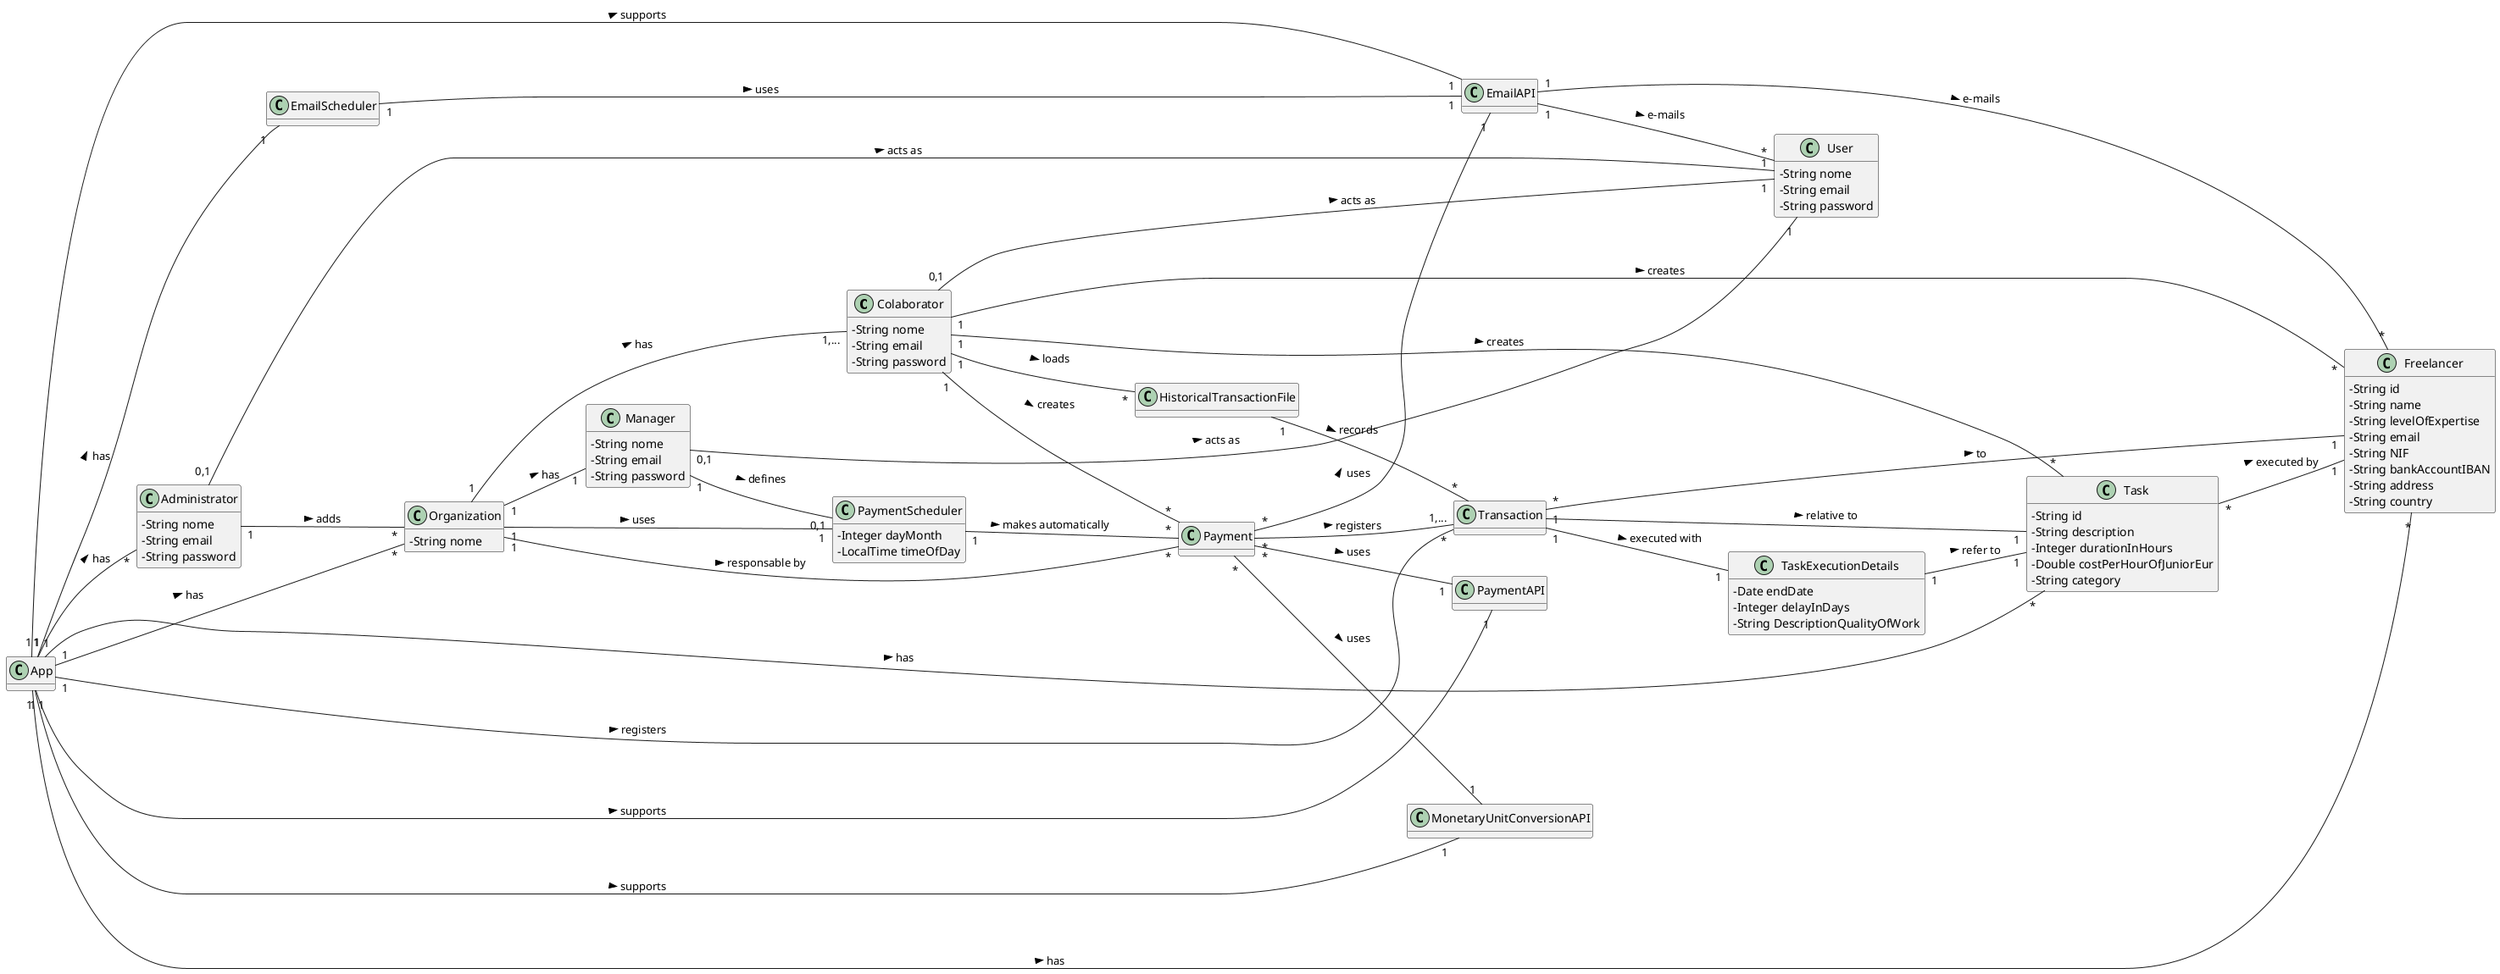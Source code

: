 @startuml MD

skinparam classAttributeIconSize 0
hide methods
left to right direction

class Colaborator {
        - String nome
        - String email
        - String password
}

class Manager {
        - String nome
        - String email
        - String password
}

class Transaction {

}

class TaskExecutionDetails {
        - Date endDate
        - Integer delayInDays
        - String DescriptionQualityOfWork
}

class HistoricalTransactionFile {

}

class PaymentScheduler {
        - Integer dayMonth
        - LocalTime timeOfDay
}

class Organization {
        - String nome
}

class Task {
        - String id
        - String description
        - Integer durationInHours
        - Double costPerHourOfJuniorEur
        - String category
}

class App {

}

class Administrator {
        - String nome
        - String email
        - String password
}

class EmailScheduler {

}

class User {
        - String nome
        - String email
        - String password
}

class Freelancer {
        - String id
        - String name
        - String levelOfExpertise
        - String email
        - String NIF
        - String bankAccountIBAN
        - String address
        - String country
}

Colaborator                  "1" -- "*"      Payment                   : creates >
Colaborator                  "1" -- "*"      Task                      : creates >
Colaborator                  "1" -- "*"      Freelancer                : creates >
Colaborator                  "1" -- "*"      HistoricalTransactionFile : loads >
Colaborator                "0,1" -- "1"      User                      : acts as >
Manager                      "1" -- "0,1"    PaymentScheduler          : defines >
Manager                    "0,1" -- "1"      User                      : acts as >
Payment                      "*" -- "1,..."  Transaction               : registers >
Payment                      "*" -- "1"      EmailAPI                  : uses >
Payment                      "*" -- "1"      PaymentAPI                : uses >
Payment                      "*" -- "1"      MonetaryUnitConversionAPI : uses >
Transaction                  "1" -- "1"      Task                      : relative to >
Transaction                  "1" -- "1"      TaskExecutionDetails      : executed with >
Transaction                  "*" -- "1"      Freelancer                : to >
TaskExecutionDetails         "1" -- "1"      Task                      : refer to >
HistoricalTransactionFile    "1" -- "*"      Transaction               : records >
PaymentScheduler             "1" -- "*"      Payment                   : makes automatically >
Organization                 "1" -- "1,..."  Colaborator               : has >
Organization                 "1" -- "1"      Manager                   : has >
Organization                 "1" -- "1"      PaymentScheduler          : uses >
Organization                 "1" -- "*"      Payment                   : responsable by >
Task                         "*" -- "1"      Freelancer                : executed by >
App                          "1" -- "1"      MonetaryUnitConversionAPI : supports >
App                          "1" -- "*"      Organization              : has >
App                          "1" -- "1"      EmailAPI                  : supports >
App                          "1" -- "1"      PaymentAPI                : supports >
App                          "1" -- "*"      Transaction               : registers >
App                          "1" -- "*"      Administrator             : has >
App                          "1" -- "*"      Freelancer                : has >
App                          "1" -- "*"      Task                      : has >
App                          "1" -- "1"      EmailScheduler            : has >
EmailScheduler               "1" -- "1"      EmailAPI                  : uses >
Administrator                "1" -- "*"      Organization              : adds >
Administrator              "0,1" -- "1"      User                      : acts as >
EmailAPI                     "1" -- "*"      User                      : e-mails >
EmailAPI                     "1" -- "*"      Freelancer                : e-mails >

@enduml